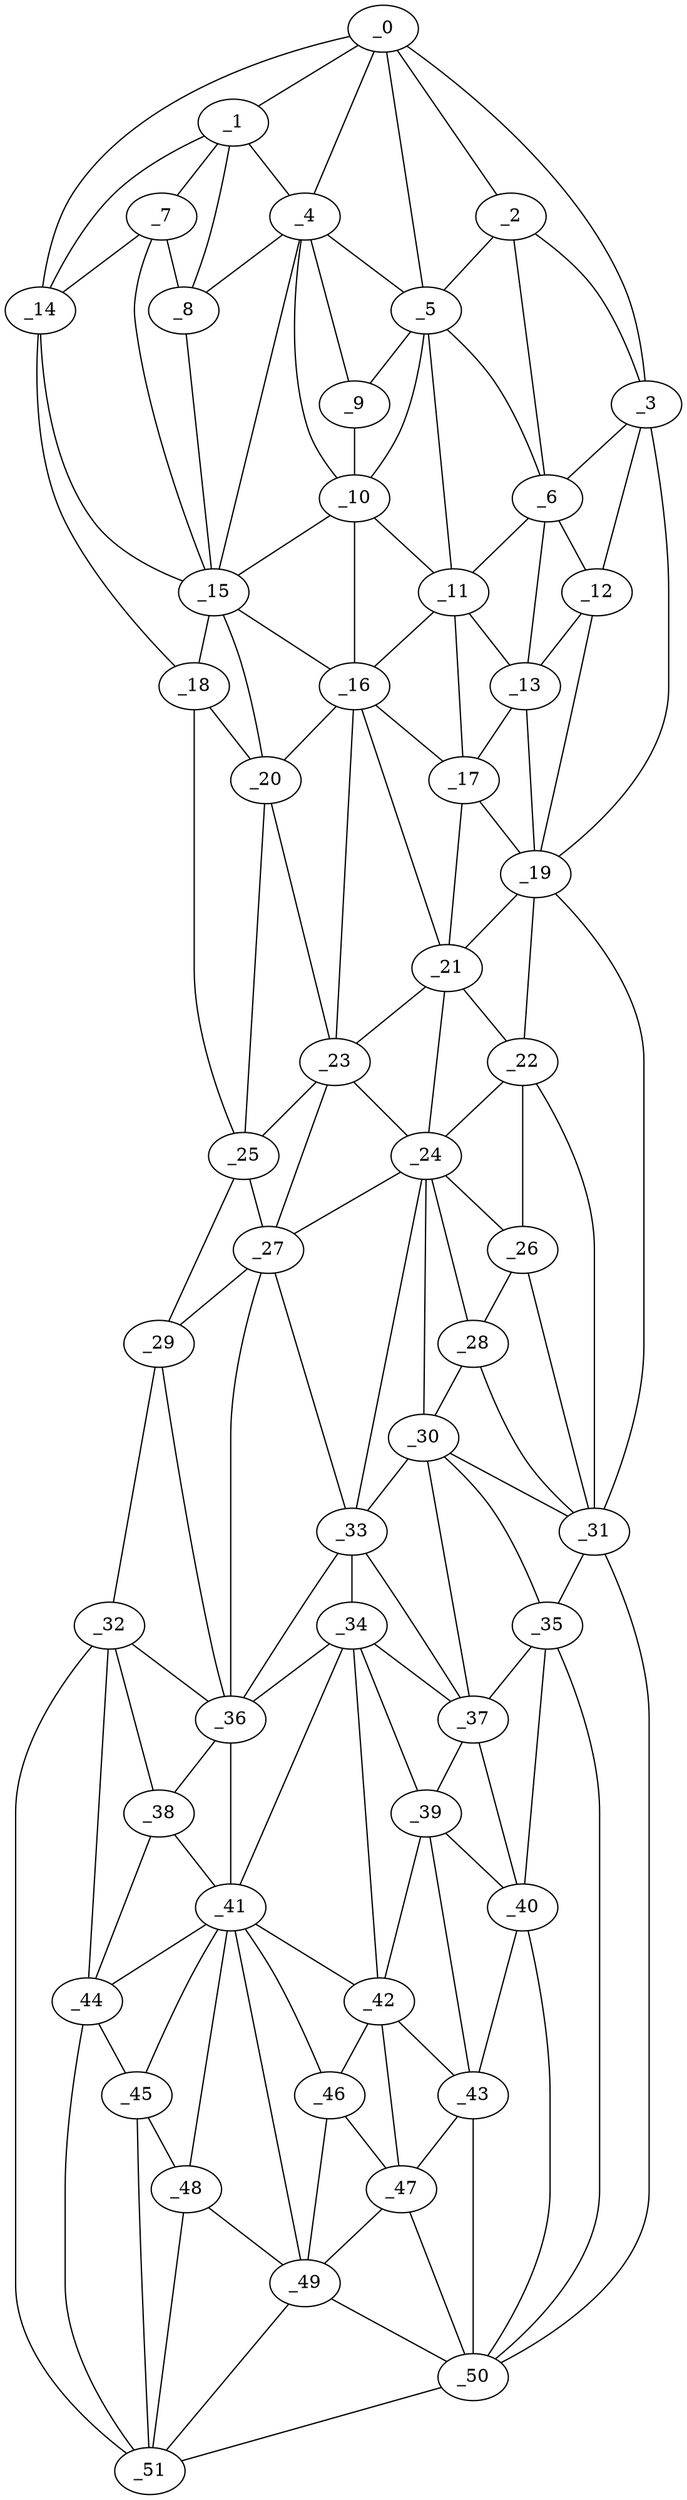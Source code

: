 graph "obj87__345.gxl" {
	_0	 [x=4,
		y=43];
	_1	 [x=20,
		y=39];
	_0 -- _1	 [valence=1];
	_2	 [x=20,
		y=89];
	_0 -- _2	 [valence=2];
	_3	 [x=20,
		y=94];
	_0 -- _3	 [valence=1];
	_4	 [x=26,
		y=53];
	_0 -- _4	 [valence=2];
	_5	 [x=28,
		y=73];
	_0 -- _5	 [valence=2];
	_14	 [x=43,
		y=32];
	_0 -- _14	 [valence=1];
	_1 -- _4	 [valence=2];
	_7	 [x=30,
		y=41];
	_1 -- _7	 [valence=2];
	_8	 [x=30,
		y=50];
	_1 -- _8	 [valence=1];
	_1 -- _14	 [valence=1];
	_2 -- _3	 [valence=2];
	_2 -- _5	 [valence=2];
	_6	 [x=29,
		y=88];
	_2 -- _6	 [valence=2];
	_3 -- _6	 [valence=1];
	_12	 [x=38,
		y=90];
	_3 -- _12	 [valence=2];
	_19	 [x=50,
		y=93];
	_3 -- _19	 [valence=1];
	_4 -- _5	 [valence=1];
	_4 -- _8	 [valence=2];
	_9	 [x=31,
		y=69];
	_4 -- _9	 [valence=2];
	_10	 [x=35,
		y=69];
	_4 -- _10	 [valence=2];
	_15	 [x=43,
		y=56];
	_4 -- _15	 [valence=2];
	_5 -- _6	 [valence=1];
	_5 -- _9	 [valence=2];
	_5 -- _10	 [valence=1];
	_11	 [x=38,
		y=75];
	_5 -- _11	 [valence=2];
	_6 -- _11	 [valence=1];
	_6 -- _12	 [valence=1];
	_13	 [x=39,
		y=86];
	_6 -- _13	 [valence=2];
	_7 -- _8	 [valence=1];
	_7 -- _14	 [valence=2];
	_7 -- _15	 [valence=1];
	_8 -- _15	 [valence=2];
	_9 -- _10	 [valence=1];
	_10 -- _11	 [valence=2];
	_10 -- _15	 [valence=2];
	_16	 [x=43,
		y=78];
	_10 -- _16	 [valence=2];
	_11 -- _13	 [valence=2];
	_11 -- _16	 [valence=1];
	_17	 [x=43,
		y=83];
	_11 -- _17	 [valence=2];
	_12 -- _13	 [valence=2];
	_12 -- _19	 [valence=1];
	_13 -- _17	 [valence=1];
	_13 -- _19	 [valence=2];
	_14 -- _15	 [valence=2];
	_18	 [x=49,
		y=31];
	_14 -- _18	 [valence=1];
	_15 -- _16	 [valence=2];
	_15 -- _18	 [valence=1];
	_20	 [x=53,
		y=57];
	_15 -- _20	 [valence=2];
	_16 -- _17	 [valence=1];
	_16 -- _20	 [valence=2];
	_21	 [x=54,
		y=84];
	_16 -- _21	 [valence=1];
	_23	 [x=61,
		y=60];
	_16 -- _23	 [valence=2];
	_17 -- _19	 [valence=1];
	_17 -- _21	 [valence=2];
	_18 -- _20	 [valence=2];
	_25	 [x=67,
		y=30];
	_18 -- _25	 [valence=1];
	_19 -- _21	 [valence=2];
	_22	 [x=56,
		y=92];
	_19 -- _22	 [valence=2];
	_31	 [x=84,
		y=91];
	_19 -- _31	 [valence=1];
	_20 -- _23	 [valence=1];
	_20 -- _25	 [valence=2];
	_21 -- _22	 [valence=2];
	_21 -- _23	 [valence=2];
	_24	 [x=63,
		y=83];
	_21 -- _24	 [valence=1];
	_22 -- _24	 [valence=2];
	_26	 [x=70,
		y=89];
	_22 -- _26	 [valence=1];
	_22 -- _31	 [valence=2];
	_23 -- _24	 [valence=2];
	_23 -- _25	 [valence=1];
	_27	 [x=73,
		y=59];
	_23 -- _27	 [valence=2];
	_24 -- _26	 [valence=1];
	_24 -- _27	 [valence=2];
	_28	 [x=78,
		y=86];
	_24 -- _28	 [valence=2];
	_30	 [x=82,
		y=83];
	_24 -- _30	 [valence=2];
	_33	 [x=86,
		y=72];
	_24 -- _33	 [valence=2];
	_25 -- _27	 [valence=2];
	_29	 [x=79,
		y=31];
	_25 -- _29	 [valence=1];
	_26 -- _28	 [valence=2];
	_26 -- _31	 [valence=2];
	_27 -- _29	 [valence=2];
	_27 -- _33	 [valence=2];
	_36	 [x=91,
		y=44];
	_27 -- _36	 [valence=2];
	_28 -- _30	 [valence=1];
	_28 -- _31	 [valence=1];
	_32	 [x=85,
		y=32];
	_29 -- _32	 [valence=1];
	_29 -- _36	 [valence=2];
	_30 -- _31	 [valence=2];
	_30 -- _33	 [valence=2];
	_35	 [x=90,
		y=90];
	_30 -- _35	 [valence=1];
	_37	 [x=93,
		y=80];
	_30 -- _37	 [valence=2];
	_31 -- _35	 [valence=1];
	_50	 [x=122,
		y=86];
	_31 -- _50	 [valence=1];
	_32 -- _36	 [valence=2];
	_38	 [x=97,
		y=36];
	_32 -- _38	 [valence=2];
	_44	 [x=109,
		y=38];
	_32 -- _44	 [valence=1];
	_51	 [x=124,
		y=41];
	_32 -- _51	 [valence=1];
	_34	 [x=89,
		y=72];
	_33 -- _34	 [valence=1];
	_33 -- _36	 [valence=1];
	_33 -- _37	 [valence=2];
	_34 -- _36	 [valence=2];
	_34 -- _37	 [valence=2];
	_39	 [x=100,
		y=79];
	_34 -- _39	 [valence=2];
	_41	 [x=105,
		y=48];
	_34 -- _41	 [valence=1];
	_42	 [x=107,
		y=76];
	_34 -- _42	 [valence=2];
	_35 -- _37	 [valence=2];
	_40	 [x=100,
		y=87];
	_35 -- _40	 [valence=2];
	_35 -- _50	 [valence=1];
	_36 -- _38	 [valence=2];
	_36 -- _41	 [valence=2];
	_37 -- _39	 [valence=1];
	_37 -- _40	 [valence=1];
	_38 -- _41	 [valence=2];
	_38 -- _44	 [valence=2];
	_39 -- _40	 [valence=2];
	_39 -- _42	 [valence=1];
	_43	 [x=108,
		y=85];
	_39 -- _43	 [valence=1];
	_40 -- _43	 [valence=2];
	_40 -- _50	 [valence=2];
	_41 -- _42	 [valence=1];
	_41 -- _44	 [valence=1];
	_45	 [x=111,
		y=44];
	_41 -- _45	 [valence=2];
	_46	 [x=114,
		y=72];
	_41 -- _46	 [valence=2];
	_48	 [x=121,
		y=50];
	_41 -- _48	 [valence=2];
	_49	 [x=121,
		y=68];
	_41 -- _49	 [valence=2];
	_42 -- _43	 [valence=2];
	_42 -- _46	 [valence=2];
	_47	 [x=120,
		y=78];
	_42 -- _47	 [valence=2];
	_43 -- _47	 [valence=1];
	_43 -- _50	 [valence=1];
	_44 -- _45	 [valence=2];
	_44 -- _51	 [valence=1];
	_45 -- _48	 [valence=2];
	_45 -- _51	 [valence=2];
	_46 -- _47	 [valence=2];
	_46 -- _49	 [valence=2];
	_47 -- _49	 [valence=2];
	_47 -- _50	 [valence=2];
	_48 -- _49	 [valence=2];
	_48 -- _51	 [valence=2];
	_49 -- _50	 [valence=2];
	_49 -- _51	 [valence=2];
	_50 -- _51	 [valence=1];
}
